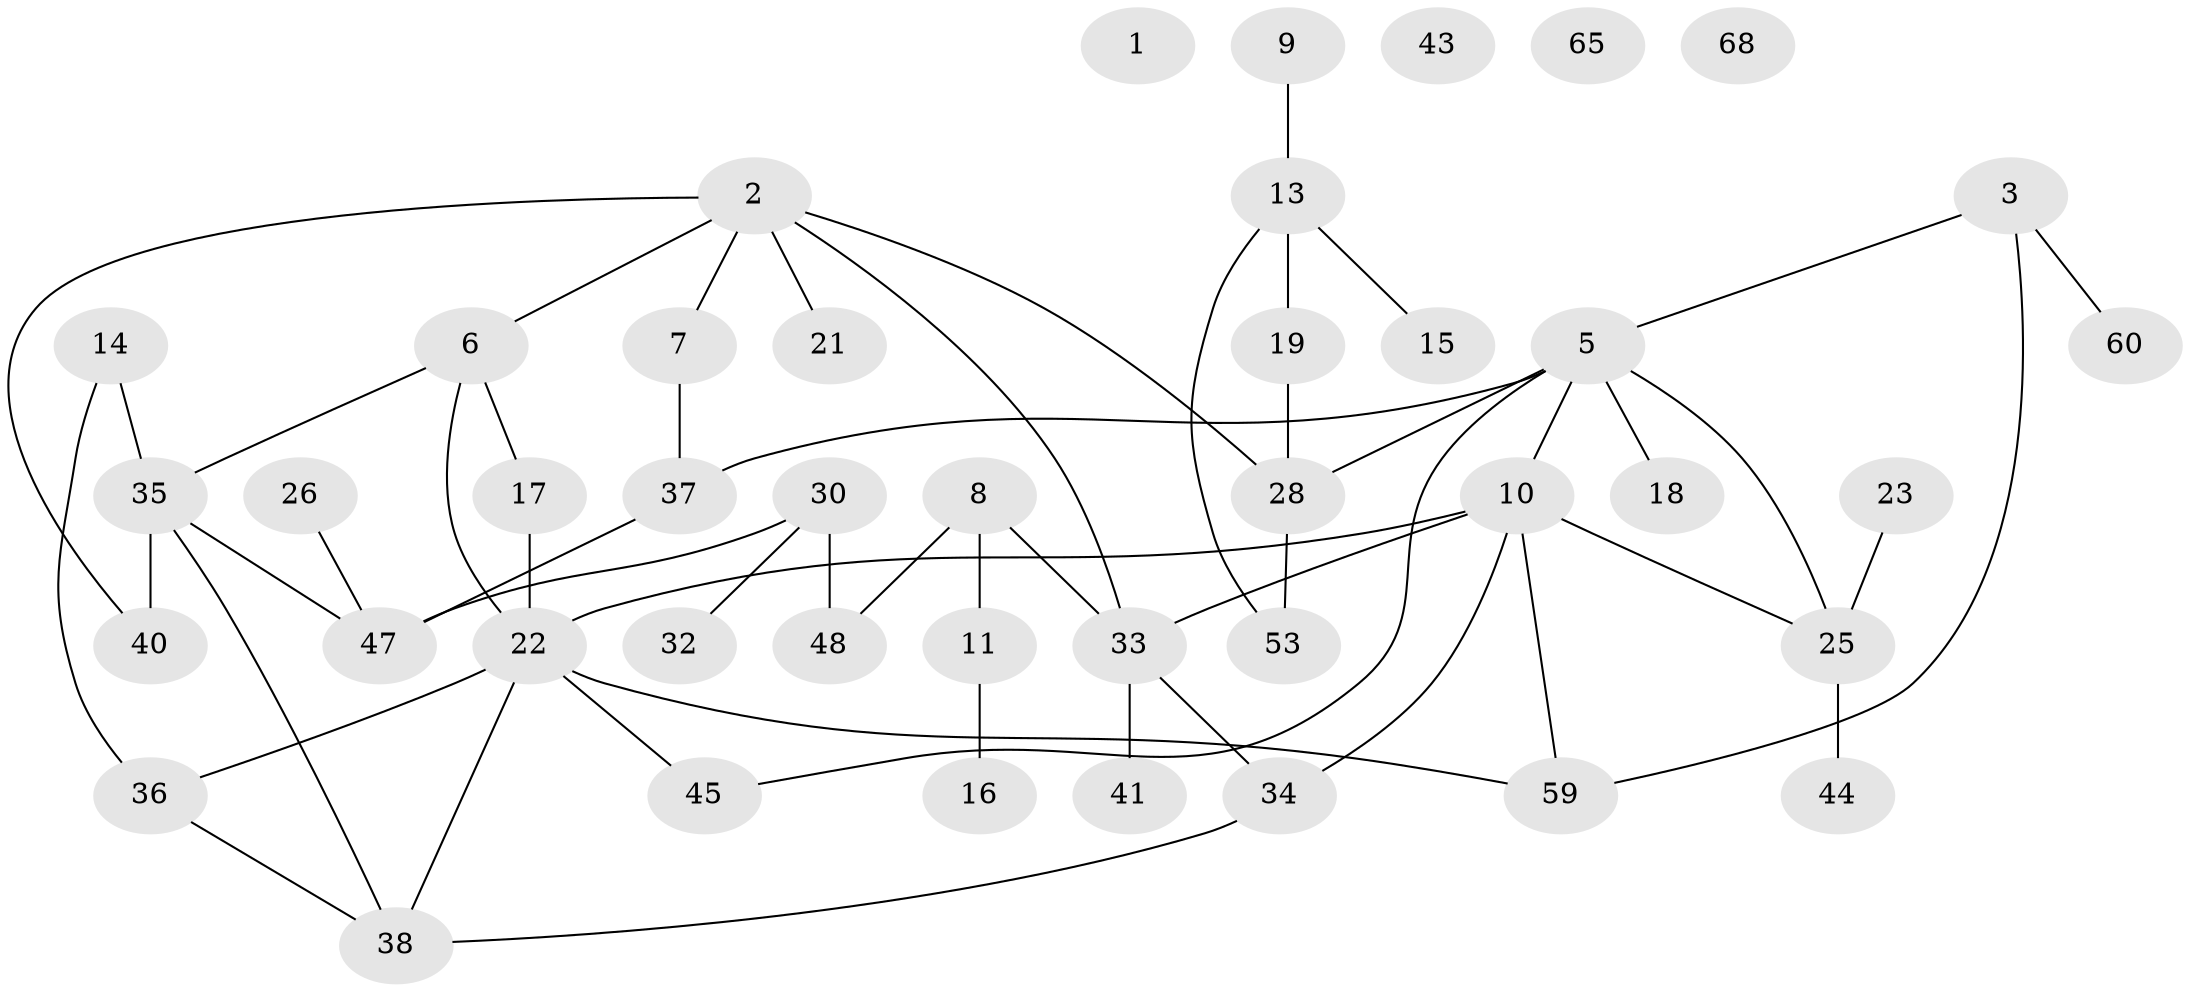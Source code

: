 // original degree distribution, {0: 0.057971014492753624, 3: 0.2898550724637681, 5: 0.043478260869565216, 4: 0.08695652173913043, 1: 0.21739130434782608, 2: 0.2753623188405797, 6: 0.028985507246376812}
// Generated by graph-tools (version 1.1) at 2025/41/03/06/25 10:41:23]
// undirected, 43 vertices, 55 edges
graph export_dot {
graph [start="1"]
  node [color=gray90,style=filled];
  1;
  2 [super="+4"];
  3 [super="+49"];
  5 [super="+12"];
  6 [super="+57"];
  7 [super="+63"];
  8 [super="+56"];
  9 [super="+64"];
  10 [super="+69"];
  11 [super="+27"];
  13 [super="+39"];
  14 [super="+31"];
  15;
  16;
  17 [super="+20"];
  18;
  19 [super="+24"];
  21;
  22 [super="+62"];
  23 [super="+67"];
  25 [super="+29"];
  26;
  28 [super="+66"];
  30 [super="+42"];
  32;
  33 [super="+52"];
  34 [super="+46"];
  35 [super="+50"];
  36 [super="+58"];
  37;
  38 [super="+54"];
  40;
  41;
  43;
  44 [super="+61"];
  45;
  47 [super="+51"];
  48;
  53 [super="+55"];
  59;
  60;
  65;
  68;
  2 -- 6;
  2 -- 28;
  2 -- 33;
  2 -- 21;
  2 -- 7;
  2 -- 40;
  3 -- 59;
  3 -- 60;
  3 -- 5;
  5 -- 10;
  5 -- 45;
  5 -- 18;
  5 -- 37;
  5 -- 28;
  5 -- 25;
  6 -- 35;
  6 -- 22;
  6 -- 17;
  7 -- 37;
  8 -- 48;
  8 -- 11;
  8 -- 33;
  9 -- 13;
  10 -- 34;
  10 -- 33;
  10 -- 59;
  10 -- 22;
  10 -- 25;
  11 -- 16;
  13 -- 19;
  13 -- 53;
  13 -- 15;
  14 -- 35;
  14 -- 36;
  17 -- 22;
  19 -- 28;
  22 -- 36;
  22 -- 45;
  22 -- 38;
  22 -- 59;
  23 -- 25 [weight=2];
  25 -- 44;
  26 -- 47;
  28 -- 53;
  30 -- 32;
  30 -- 48;
  30 -- 47;
  33 -- 41;
  33 -- 34;
  34 -- 38;
  35 -- 40;
  35 -- 47;
  35 -- 38;
  36 -- 38;
  37 -- 47;
}
